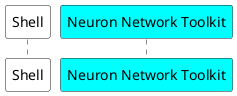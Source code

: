 @startuml
' User order 0
' entity OS order 1
participant shell as "Shell" order 2 #white
'默认 order 0
participant toolkit as "Neuron Network Toolkit" order 3 #aqua

/'-> 实线 --> 虚线'/
@enduml
